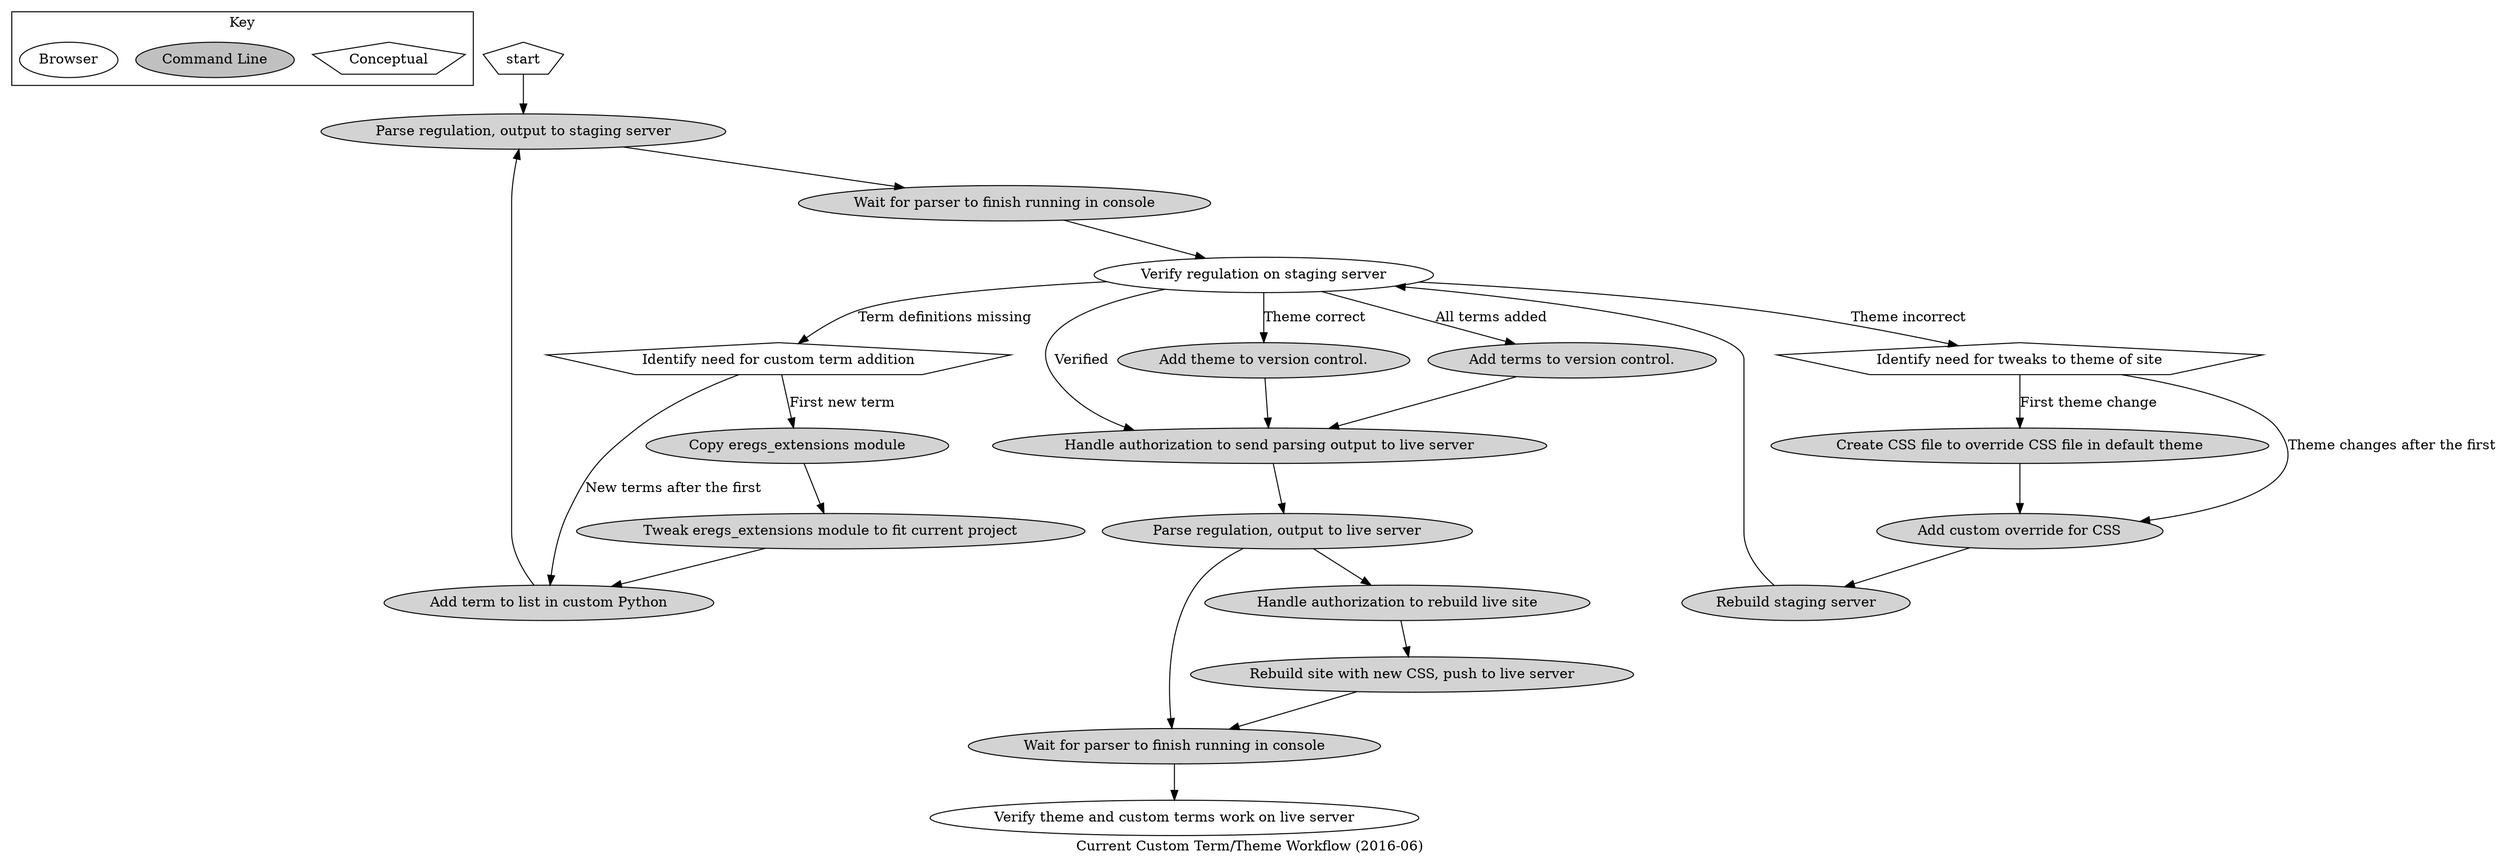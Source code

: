 digraph {
    label="Current Custom Term/Theme Workflow (2016-06)";
    subgraph cluster_01 {
        node [style=filled, color=black];
        "Conceptual"[shape=pentagon, fillcolor=white];
        "Command Line"[style=filled, fillcolor=grey];
        "Browser"[style=filled, fillcolor=white];
        label="Key";
    }

    start -> parse;
    parse -> wait;
    wait -> verify;
    verify -> identify [label="Term definitions missing"];
    identify -> module [label="First new term"];
    identify -> addterm [label="New terms after the first"];
    module -> setuppy;
    setuppy -> addterm;
    addterm -> parse;

    verify -> parseauth [label="Verified"];
    parseauth -> parselive;
    parselive -> sitebuildauth;
    sitebuildauth -> siterebuildlive;
    parselive -> waitlive;
    siterebuildlive -> waitlive;
    waitlive -> live;

    verify -> themeneed [label="Theme incorrect"];
    verify -> themedone [label="Theme correct"];
    themedone -> parseauth;
    verify -> termsadded [label="All terms added"];
    termsadded -> parseauth;
    themeneed -> cssoverride [label="First theme change"];
    themeneed -> csstweak [label="Theme changes after the first"];
    cssoverride -> csstweak;
    csstweak -> siterebuild;
    siterebuild -> verify;



    start[shape=pentagon];
    parse[label="Parse regulation, output to staging server", style=filled];
    wait[label="Wait for parser to finish running in console", style=filled];
    waitlive[label="Wait for parser to finish running in console", style=filled];
    verify[label="Verify regulation on staging server"];
    identify[label="Identify need for custom term addition", shape=pentagon];
    module[label="Copy eregs_extensions module", style=filled];
    setuppy[label="Tweak eregs_extensions module to fit current project", style=filled];
    addterm[label="Add term to list in custom Python", style=filled];
    themeneed[label="Identify need for tweaks to theme of site", shape=pentagon];
    themedone[label="Add theme to version control.", style=filled];
    termsadded[label="Add terms to version control.", style=filled];
    cssoverride[label="Create CSS file to override CSS file in default theme", style=filled];
    csstweak[label="Add custom override for CSS", style=filled];
    siterebuild[label="Rebuild staging server", style=filled];
    parseauth[label="Handle authorization to send parsing output to live server", style=filled];
    parselive[label="Parse regulation, output to live server", style=filled];
    sitebuildauth[label="Handle authorization to rebuild live site", style=filled];
    siterebuildlive[label="Rebuild site with new CSS, push to live server", style=filled];
    live[label="Verify theme and custom terms work on live server"];

}
